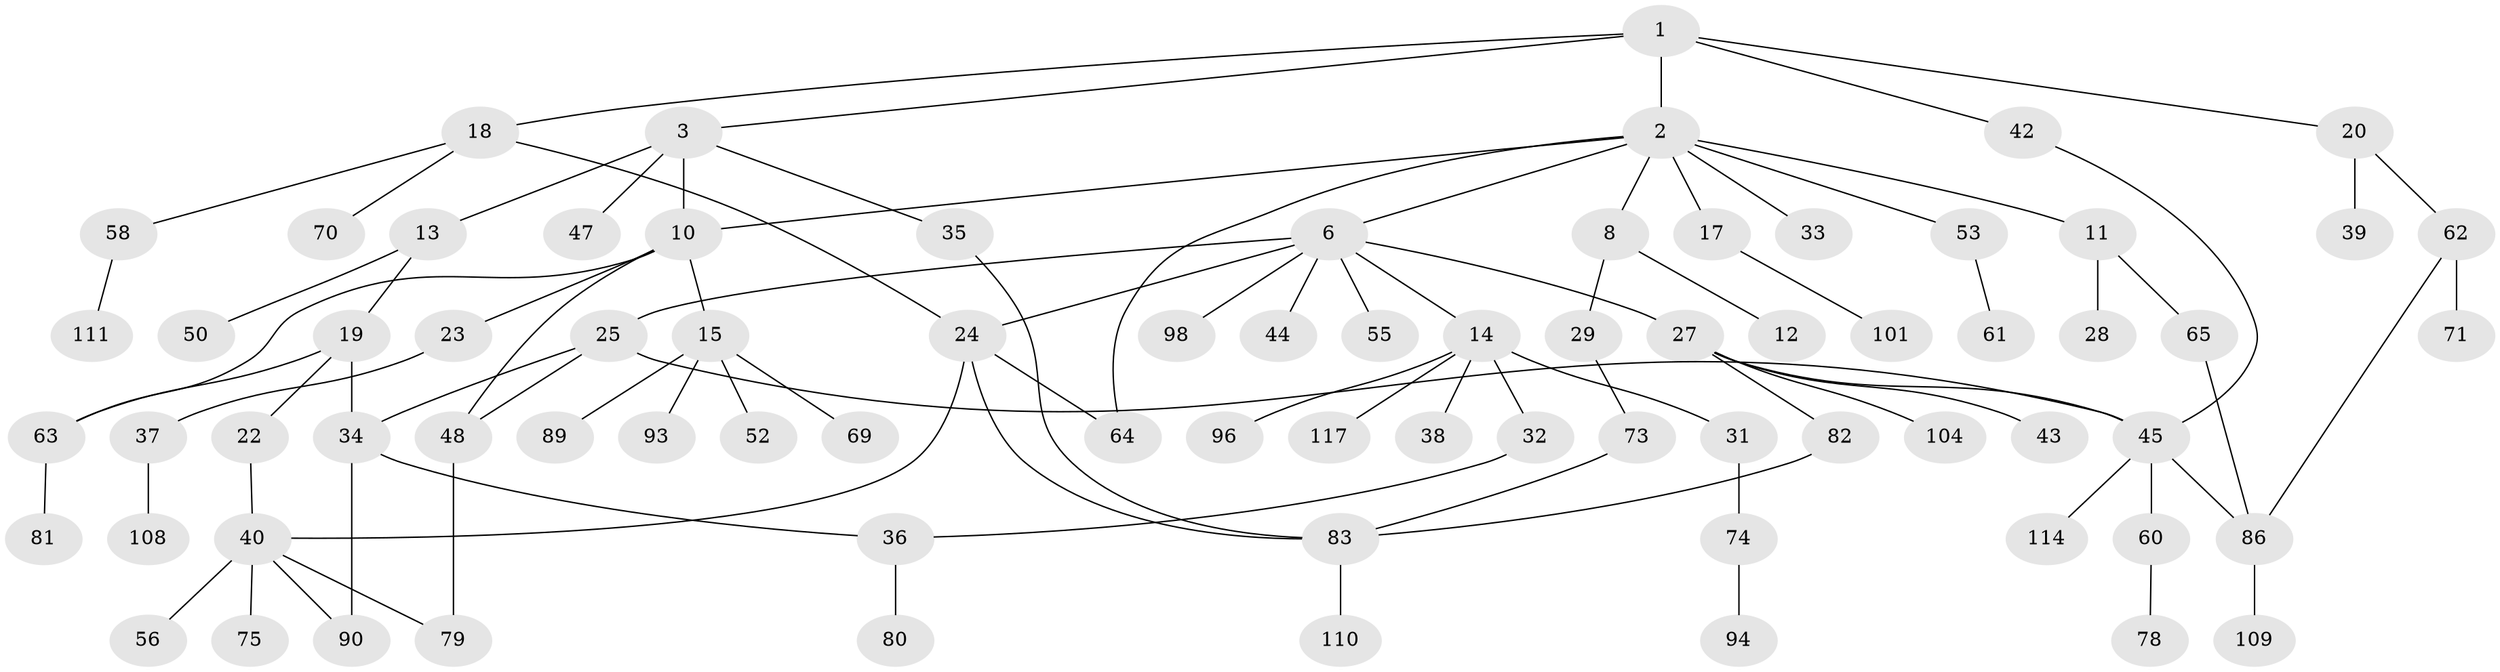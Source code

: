 // Generated by graph-tools (version 1.1) at 2025/51/02/27/25 19:51:40]
// undirected, 77 vertices, 93 edges
graph export_dot {
graph [start="1"]
  node [color=gray90,style=filled];
  1 [super="+4"];
  2 [super="+5"];
  3 [super="+7"];
  6 [super="+16"];
  8 [super="+9"];
  10 [super="+66"];
  11 [super="+46"];
  12 [super="+26"];
  13;
  14 [super="+21"];
  15 [super="+51"];
  17 [super="+88"];
  18;
  19 [super="+112"];
  20;
  22 [super="+97"];
  23 [super="+95"];
  24 [super="+68"];
  25 [super="+30"];
  27 [super="+59"];
  28 [super="+77"];
  29 [super="+92"];
  31;
  32 [super="+87"];
  33;
  34;
  35 [super="+41"];
  36 [super="+57"];
  37 [super="+105"];
  38;
  39 [super="+106"];
  40 [super="+54"];
  42 [super="+49"];
  43;
  44;
  45 [super="+107"];
  47 [super="+76"];
  48 [super="+67"];
  50;
  52;
  53 [super="+100"];
  55;
  56 [super="+103"];
  58;
  60 [super="+99"];
  61 [super="+113"];
  62 [super="+84"];
  63;
  64;
  65;
  69;
  70 [super="+72"];
  71;
  73;
  74;
  75 [super="+102"];
  78;
  79;
  80;
  81;
  82;
  83 [super="+85"];
  86 [super="+91"];
  89 [super="+115"];
  90;
  93 [super="+116"];
  94;
  96;
  98;
  101;
  104;
  108;
  109;
  110;
  111;
  114;
  117;
  1 -- 2;
  1 -- 3;
  1 -- 20;
  1 -- 18;
  1 -- 42;
  2 -- 6;
  2 -- 8;
  2 -- 11;
  2 -- 17;
  2 -- 53;
  2 -- 64;
  2 -- 33;
  2 -- 10;
  3 -- 35;
  3 -- 10;
  3 -- 13;
  3 -- 47;
  6 -- 14;
  6 -- 27;
  6 -- 55;
  6 -- 98;
  6 -- 25;
  6 -- 44;
  6 -- 24;
  8 -- 29;
  8 -- 12;
  10 -- 15;
  10 -- 23;
  10 -- 48;
  10 -- 63;
  11 -- 28;
  11 -- 65;
  13 -- 19;
  13 -- 50;
  14 -- 31;
  14 -- 38;
  14 -- 117;
  14 -- 32;
  14 -- 96;
  15 -- 52;
  15 -- 93;
  15 -- 89;
  15 -- 69;
  17 -- 101;
  18 -- 24;
  18 -- 58;
  18 -- 70;
  19 -- 22;
  19 -- 34;
  19 -- 63;
  20 -- 39;
  20 -- 62;
  22 -- 40;
  23 -- 37;
  24 -- 40;
  24 -- 83;
  24 -- 64;
  25 -- 45;
  25 -- 48;
  25 -- 34;
  27 -- 43;
  27 -- 82;
  27 -- 104;
  27 -- 45;
  29 -- 73;
  31 -- 74;
  32 -- 36;
  34 -- 36;
  34 -- 90;
  35 -- 83;
  36 -- 80;
  37 -- 108;
  40 -- 79;
  40 -- 90;
  40 -- 56;
  40 -- 75 [weight=2];
  42 -- 45;
  45 -- 60;
  45 -- 86;
  45 -- 114;
  48 -- 79;
  53 -- 61;
  58 -- 111;
  60 -- 78;
  62 -- 71;
  62 -- 86;
  63 -- 81;
  65 -- 86;
  73 -- 83;
  74 -- 94;
  82 -- 83;
  83 -- 110;
  86 -- 109;
}
